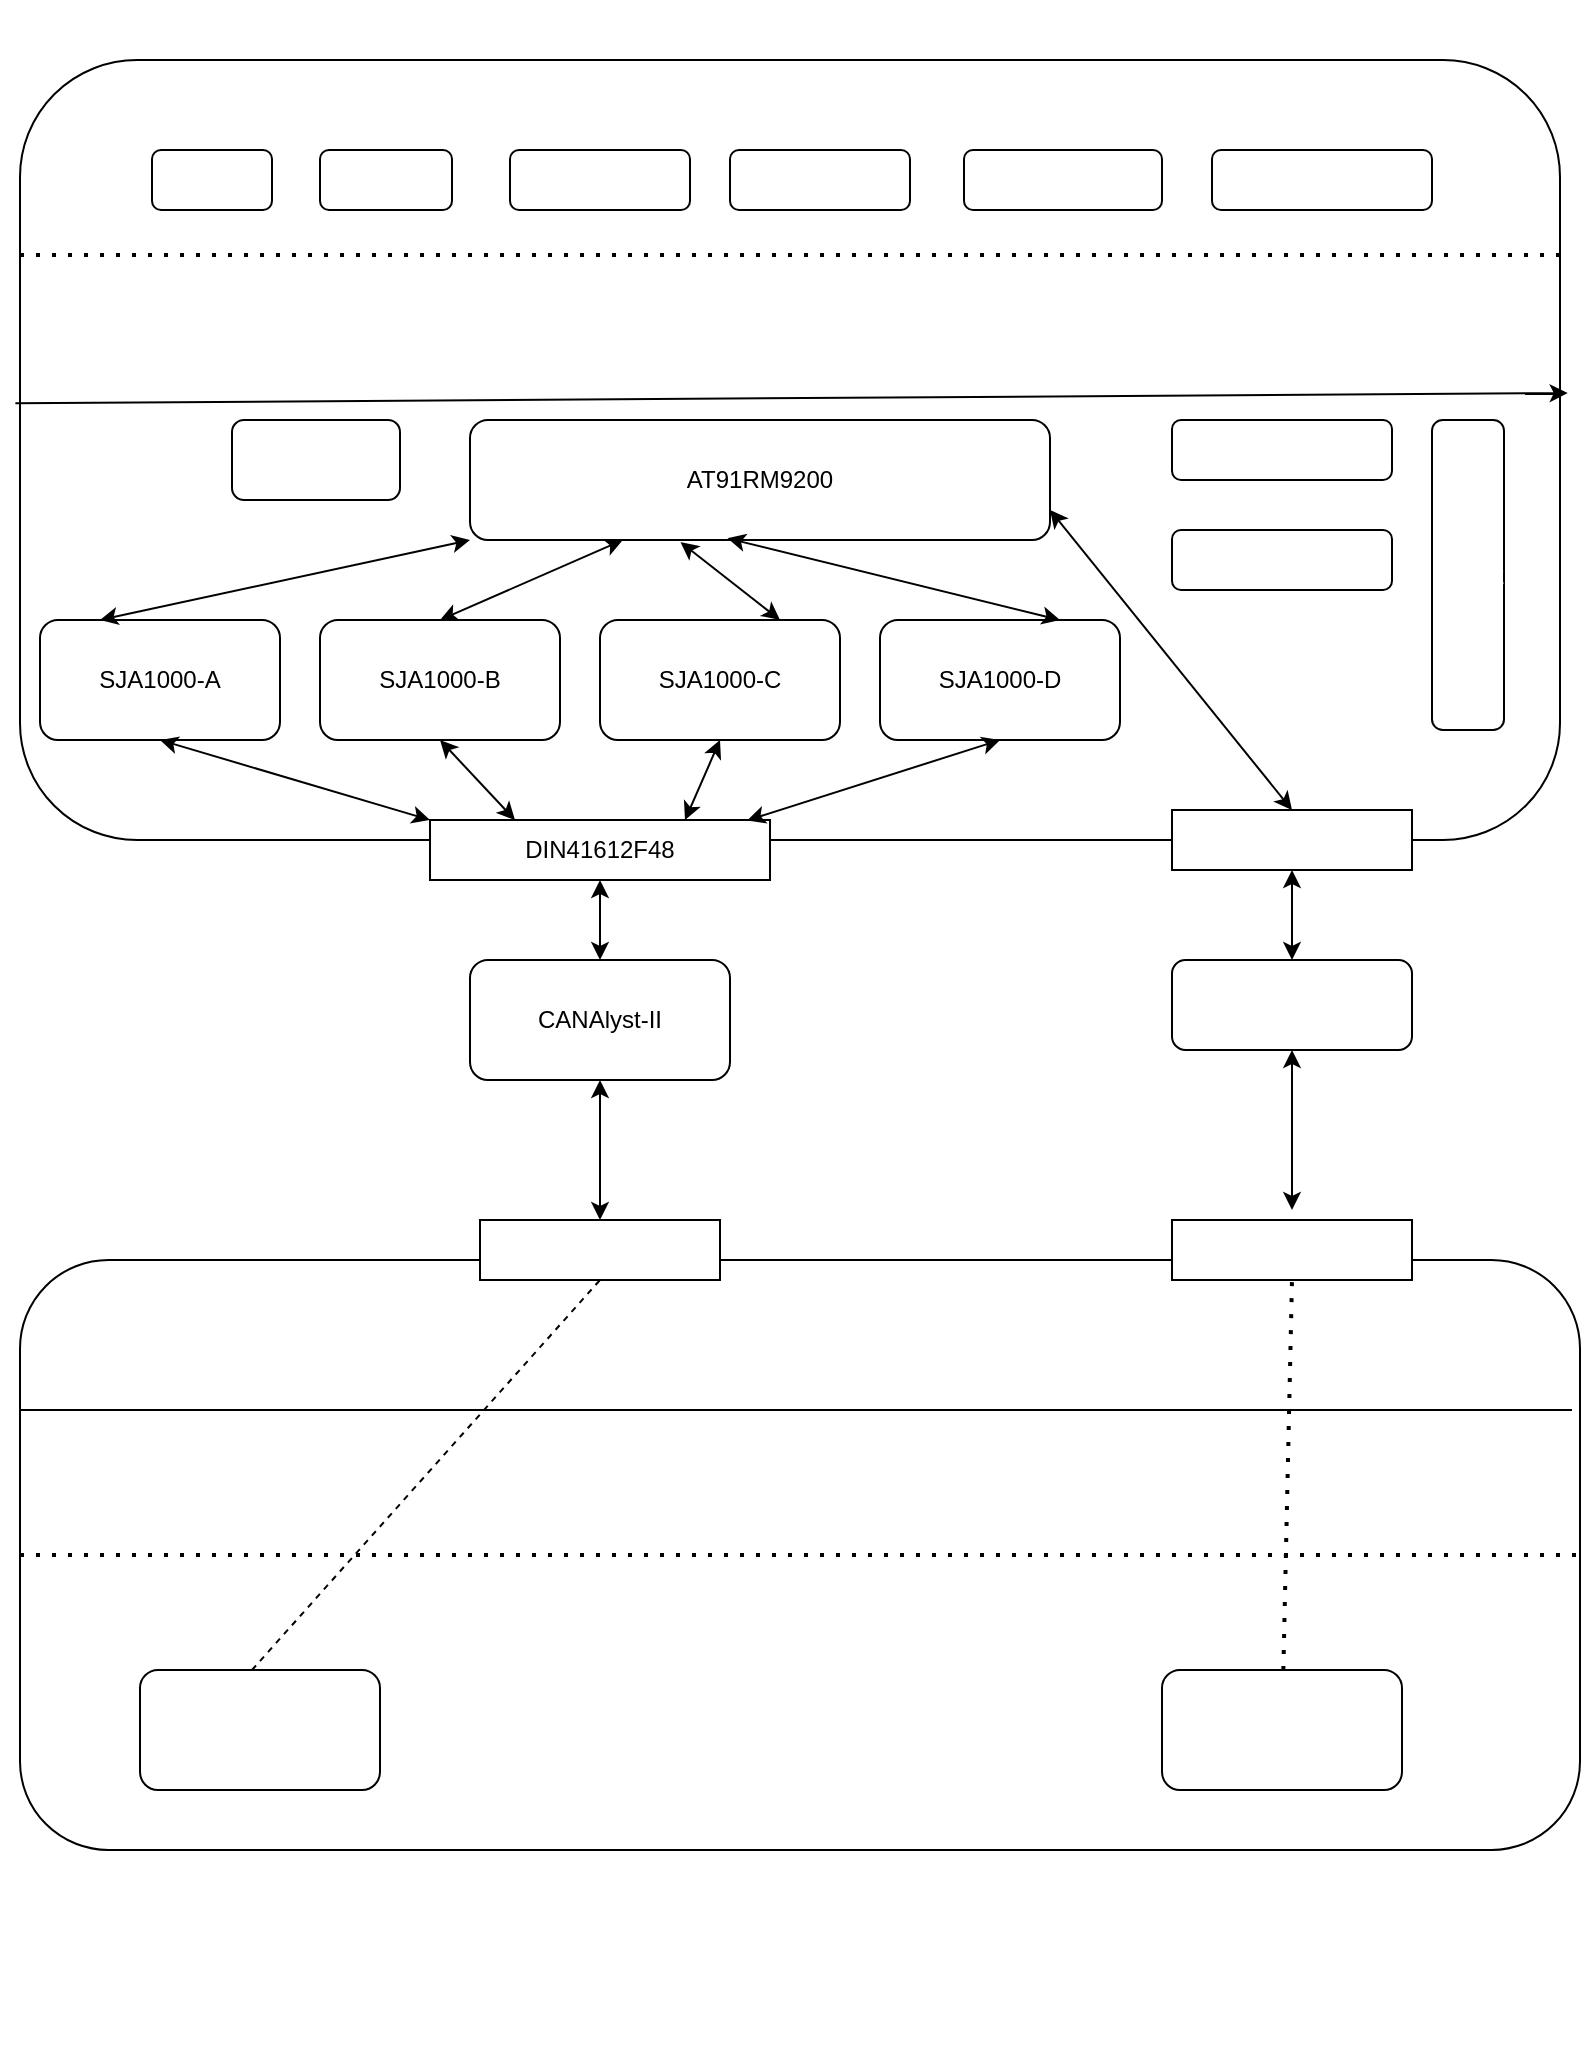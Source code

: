 <mxfile>
    <diagram id="JnSn8dl_iS-6wtLNGZJg" name="Page-1">
        <mxGraphModel dx="760" dy="391" grid="1" gridSize="10" guides="1" tooltips="1" connect="1" arrows="1" fold="1" page="1" pageScale="1" pageWidth="827" pageHeight="1169" math="0" shadow="0">
            <root>
                <mxCell id="0"/>
                <mxCell id="1" parent="0"/>
                <mxCell id="9" value="" style="rounded=1;whiteSpace=wrap;html=1;" parent="1" vertex="1">
                    <mxGeometry x="24" y="85" width="770" height="390" as="geometry"/>
                </mxCell>
                <mxCell id="5" value="AT91RM9200" style="rounded=1;whiteSpace=wrap;html=1;" parent="1" vertex="1">
                    <mxGeometry x="249" y="265" width="290" height="60" as="geometry"/>
                </mxCell>
                <mxCell id="2" value="SJA1000-A" style="rounded=1;whiteSpace=wrap;html=1;" parent="1" vertex="1">
                    <mxGeometry x="34" y="365" width="120" height="60" as="geometry"/>
                </mxCell>
                <mxCell id="4" value="SJA1000-B" style="rounded=1;whiteSpace=wrap;html=1;" parent="1" vertex="1">
                    <mxGeometry x="174" y="365" width="120" height="60" as="geometry"/>
                </mxCell>
                <mxCell id="6" value="SJA1000-D" style="rounded=1;whiteSpace=wrap;html=1;" parent="1" vertex="1">
                    <mxGeometry x="454" y="365" width="120" height="60" as="geometry"/>
                </mxCell>
                <mxCell id="7" value="SJA1000-C" style="rounded=1;whiteSpace=wrap;html=1;" parent="1" vertex="1">
                    <mxGeometry x="314" y="365" width="120" height="60" as="geometry"/>
                </mxCell>
                <mxCell id="8" value="CANAlyst-II" style="rounded=1;whiteSpace=wrap;html=1;" parent="1" vertex="1">
                    <mxGeometry x="249" y="535" width="130" height="60" as="geometry"/>
                </mxCell>
                <mxCell id="12" value="DIN41612F48" style="rounded=0;whiteSpace=wrap;html=1;" parent="1" vertex="1">
                    <mxGeometry x="229" y="465" width="170" height="30" as="geometry"/>
                </mxCell>
                <mxCell id="13" value="" style="endArrow=classic;startArrow=classic;html=1;fontColor=#FFFFFF;entryX=0.5;entryY=1;entryDx=0;entryDy=0;exitX=0;exitY=0;exitDx=0;exitDy=0;" parent="1" source="12" target="2" edge="1">
                    <mxGeometry width="50" height="50" relative="1" as="geometry">
                        <mxPoint x="74" y="495" as="sourcePoint"/>
                        <mxPoint x="124" y="445" as="targetPoint"/>
                    </mxGeometry>
                </mxCell>
                <mxCell id="14" value="" style="endArrow=classic;startArrow=classic;html=1;fontColor=#FFFFFF;entryX=0.5;entryY=1;entryDx=0;entryDy=0;exitX=0.25;exitY=0;exitDx=0;exitDy=0;" parent="1" source="12" target="4" edge="1">
                    <mxGeometry width="50" height="50" relative="1" as="geometry">
                        <mxPoint x="124" y="545" as="sourcePoint"/>
                        <mxPoint x="174" y="495" as="targetPoint"/>
                    </mxGeometry>
                </mxCell>
                <mxCell id="15" value="" style="endArrow=classic;startArrow=classic;html=1;fontColor=#FFFFFF;entryX=0.5;entryY=1;entryDx=0;entryDy=0;exitX=0.75;exitY=0;exitDx=0;exitDy=0;" parent="1" source="12" target="7" edge="1">
                    <mxGeometry width="50" height="50" relative="1" as="geometry">
                        <mxPoint x="454" y="595" as="sourcePoint"/>
                        <mxPoint x="504" y="545" as="targetPoint"/>
                    </mxGeometry>
                </mxCell>
                <mxCell id="16" value="" style="endArrow=classic;startArrow=classic;html=1;fontColor=#FFFFFF;entryX=0.5;entryY=1;entryDx=0;entryDy=0;exitX=0.933;exitY=0.007;exitDx=0;exitDy=0;exitPerimeter=0;" parent="1" source="12" target="6" edge="1">
                    <mxGeometry width="50" height="50" relative="1" as="geometry">
                        <mxPoint x="444" y="645" as="sourcePoint"/>
                        <mxPoint x="494" y="595" as="targetPoint"/>
                    </mxGeometry>
                </mxCell>
                <mxCell id="18" value="" style="endArrow=classic;startArrow=classic;html=1;fontColor=#FFFFFF;exitX=0.5;exitY=0;exitDx=0;exitDy=0;entryX=0.5;entryY=1;entryDx=0;entryDy=0;" parent="1" source="8" target="12" edge="1">
                    <mxGeometry width="50" height="50" relative="1" as="geometry">
                        <mxPoint x="274" y="545" as="sourcePoint"/>
                        <mxPoint x="324" y="495" as="targetPoint"/>
                    </mxGeometry>
                </mxCell>
                <mxCell id="19" value="" style="rounded=1;whiteSpace=wrap;html=1;fontColor=#FFFFFF;" parent="1" vertex="1">
                    <mxGeometry x="24" y="685" width="780" height="295" as="geometry"/>
                </mxCell>
                <mxCell id="20" value="USB" style="rounded=0;whiteSpace=wrap;html=1;fontColor=#FFFFFF;" parent="1" vertex="1">
                    <mxGeometry x="254" y="665" width="120" height="30" as="geometry"/>
                </mxCell>
                <mxCell id="22" value="" style="endArrow=classic;startArrow=classic;html=1;fontColor=#FFFFFF;entryX=0.5;entryY=1;entryDx=0;entryDy=0;exitX=0.5;exitY=0;exitDx=0;exitDy=0;" parent="1" source="20" target="8" edge="1">
                    <mxGeometry width="50" height="50" relative="1" as="geometry">
                        <mxPoint x="284" y="665" as="sourcePoint"/>
                        <mxPoint x="334" y="615" as="targetPoint"/>
                    </mxGeometry>
                </mxCell>
                <mxCell id="23" value="FPGA" style="rounded=1;whiteSpace=wrap;html=1;fontColor=#FFFFFF;" parent="1" vertex="1">
                    <mxGeometry x="130" y="265" width="84" height="40" as="geometry"/>
                </mxCell>
                <mxCell id="24" value="NOR Flash" style="rounded=1;whiteSpace=wrap;html=1;fontColor=#FFFFFF;" parent="1" vertex="1">
                    <mxGeometry x="600" y="265" width="110" height="30" as="geometry"/>
                </mxCell>
                <mxCell id="25" value="RAM" style="rounded=1;whiteSpace=wrap;html=1;fontColor=#FFFFFF;" parent="1" vertex="1">
                    <mxGeometry x="600" y="320" width="110" height="30" as="geometry"/>
                </mxCell>
                <mxCell id="29" value="ETHx2" style="rounded=1;whiteSpace=wrap;html=1;fontColor=#FFFFFF;" parent="1" vertex="1">
                    <mxGeometry x="730" y="265" width="36" height="155" as="geometry"/>
                </mxCell>
                <mxCell id="35" value="" style="endArrow=classic;startArrow=classic;html=1;fontColor=#FFFFFF;entryX=0;entryY=1;entryDx=0;entryDy=0;exitX=0.25;exitY=0;exitDx=0;exitDy=0;" parent="1" source="2" target="5" edge="1">
                    <mxGeometry width="50" height="50" relative="1" as="geometry">
                        <mxPoint x="80" y="380" as="sourcePoint"/>
                        <mxPoint x="130" y="330" as="targetPoint"/>
                    </mxGeometry>
                </mxCell>
                <mxCell id="36" value="" style="endArrow=classic;startArrow=classic;html=1;fontColor=#FFFFFF;exitX=0.5;exitY=0;exitDx=0;exitDy=0;" parent="1" source="4" target="5" edge="1">
                    <mxGeometry width="50" height="50" relative="1" as="geometry">
                        <mxPoint x="110" y="590" as="sourcePoint"/>
                        <mxPoint x="160" y="540" as="targetPoint"/>
                    </mxGeometry>
                </mxCell>
                <mxCell id="37" value="" style="endArrow=classic;startArrow=classic;html=1;fontColor=#FFFFFF;entryX=0.444;entryY=0.986;entryDx=0;entryDy=0;entryPerimeter=0;exitX=0.75;exitY=0;exitDx=0;exitDy=0;" parent="1" source="6" target="5" edge="1">
                    <mxGeometry width="50" height="50" relative="1" as="geometry">
                        <mxPoint x="410" y="390" as="sourcePoint"/>
                        <mxPoint x="460" y="340" as="targetPoint"/>
                    </mxGeometry>
                </mxCell>
                <mxCell id="38" value="" style="endArrow=classic;startArrow=classic;html=1;fontColor=#FFFFFF;exitX=0.75;exitY=0;exitDx=0;exitDy=0;entryX=0.363;entryY=1.018;entryDx=0;entryDy=0;entryPerimeter=0;" parent="1" source="7" target="5" edge="1">
                    <mxGeometry width="50" height="50" relative="1" as="geometry">
                        <mxPoint x="380" y="410" as="sourcePoint"/>
                        <mxPoint x="380" y="330" as="targetPoint"/>
                    </mxGeometry>
                </mxCell>
                <mxCell id="41" value="" style="endArrow=classic;startArrow=classic;html=1;fontColor=#FFFFFF;entryX=1;entryY=0.75;entryDx=0;entryDy=0;exitX=0.5;exitY=0;exitDx=0;exitDy=0;" parent="1" source="42" target="5" edge="1">
                    <mxGeometry width="50" height="50" relative="1" as="geometry">
                        <mxPoint x="670" y="460" as="sourcePoint"/>
                        <mxPoint x="630" y="540" as="targetPoint"/>
                    </mxGeometry>
                </mxCell>
                <mxCell id="42" value="DEBUG_COM" style="rounded=0;whiteSpace=wrap;html=1;fontColor=#FFFFFF;" parent="1" vertex="1">
                    <mxGeometry x="600" y="460" width="120" height="30" as="geometry"/>
                </mxCell>
                <mxCell id="43" value="USB" style="rounded=0;whiteSpace=wrap;html=1;fontColor=#FFFFFF;" parent="1" vertex="1">
                    <mxGeometry x="600" y="665" width="120" height="30" as="geometry"/>
                </mxCell>
                <mxCell id="44" value="" style="endArrow=classic;startArrow=classic;html=1;fontColor=#FFFFFF;entryX=0.5;entryY=1;entryDx=0;entryDy=0;exitX=0.5;exitY=0;exitDx=0;exitDy=0;" parent="1" source="47" target="42" edge="1">
                    <mxGeometry width="50" height="50" relative="1" as="geometry">
                        <mxPoint x="660" y="660" as="sourcePoint"/>
                        <mxPoint x="690" y="590" as="targetPoint"/>
                    </mxGeometry>
                </mxCell>
                <mxCell id="47" value="&lt;div&gt;&lt;br&gt;&lt;/div&gt;&lt;div&gt;&lt;span style=&quot;background-color: initial;&quot;&gt;Silicon Labs CP210x USB to UART Bridge&lt;/span&gt;&lt;br&gt;&lt;/div&gt;&lt;div&gt;&lt;br&gt;&lt;/div&gt;" style="rounded=1;whiteSpace=wrap;html=1;fontColor=#FFFFFF;" parent="1" vertex="1">
                    <mxGeometry x="600" y="535" width="120" height="45" as="geometry"/>
                </mxCell>
                <mxCell id="49" value="" style="endArrow=classic;startArrow=classic;html=1;fontColor=#FFFFFF;entryX=0.5;entryY=1;entryDx=0;entryDy=0;" parent="1" target="47" edge="1">
                    <mxGeometry width="50" height="50" relative="1" as="geometry">
                        <mxPoint x="660" y="660" as="sourcePoint"/>
                        <mxPoint x="520" y="580" as="targetPoint"/>
                    </mxGeometry>
                </mxCell>
                <mxCell id="53" style="edgeStyle=none;html=1;exitX=-0.003;exitY=0.44;exitDx=0;exitDy=0;entryX=1.005;entryY=0.427;entryDx=0;entryDy=0;entryPerimeter=0;fontColor=#FFFFFF;exitPerimeter=0;" parent="1" source="9" target="9" edge="1">
                    <mxGeometry relative="1" as="geometry"/>
                </mxCell>
                <mxCell id="54" value="硬件" style="text;html=1;strokeColor=none;fillColor=none;align=center;verticalAlign=middle;whiteSpace=wrap;rounded=0;fontColor=#FFFFFF;" parent="1" vertex="1">
                    <mxGeometry x="24" y="260" width="60" height="30" as="geometry"/>
                </mxCell>
                <mxCell id="55" value="软件" style="text;html=1;strokeColor=none;fillColor=none;align=center;verticalAlign=middle;whiteSpace=wrap;rounded=0;fontColor=#FFFFFF;" parent="1" vertex="1">
                    <mxGeometry x="24" y="220" width="60" height="30" as="geometry"/>
                </mxCell>
                <mxCell id="56" value="" style="endArrow=none;dashed=1;html=1;dashPattern=1 3;strokeWidth=2;fontColor=#FFFFFF;exitX=0;exitY=0.25;exitDx=0;exitDy=0;entryX=1;entryY=0.25;entryDx=0;entryDy=0;" parent="1" source="9" target="9" edge="1">
                    <mxGeometry width="50" height="50" relative="1" as="geometry">
                        <mxPoint x="230" y="230" as="sourcePoint"/>
                        <mxPoint x="280" y="180" as="targetPoint"/>
                    </mxGeometry>
                </mxCell>
                <mxCell id="57" value="&lt;font style=&quot;font-size: 17px;&quot;&gt;Linux内核（子系统/驱动）&lt;/font&gt;" style="text;html=1;strokeColor=none;fillColor=none;align=center;verticalAlign=middle;whiteSpace=wrap;rounded=0;fontColor=#FFFFFF;" parent="1" vertex="1">
                    <mxGeometry x="274" y="200" width="256" height="50" as="geometry"/>
                </mxCell>
                <mxCell id="61" value="内核空间" style="text;html=1;strokeColor=none;fillColor=none;align=center;verticalAlign=middle;whiteSpace=wrap;rounded=0;fontColor=#FFFFFF;" parent="1" vertex="1">
                    <mxGeometry x="24" y="180" width="60" height="30" as="geometry"/>
                </mxCell>
                <mxCell id="62" value="用户空间" style="text;html=1;strokeColor=none;fillColor=none;align=center;verticalAlign=middle;whiteSpace=wrap;rounded=0;fontColor=#FFFFFF;" parent="1" vertex="1">
                    <mxGeometry x="24" y="150" width="60" height="30" as="geometry"/>
                </mxCell>
                <mxCell id="63" value="软件" style="text;html=1;strokeColor=none;fillColor=none;align=center;verticalAlign=middle;whiteSpace=wrap;rounded=0;fontColor=#FFFFFF;" parent="1" vertex="1">
                    <mxGeometry x="24" y="760" width="60" height="30" as="geometry"/>
                </mxCell>
                <mxCell id="64" value="硬件" style="text;html=1;strokeColor=none;fillColor=none;align=center;verticalAlign=middle;whiteSpace=wrap;rounded=0;fontColor=#FFFFFF;" parent="1" vertex="1">
                    <mxGeometry x="24" y="730" width="60" height="30" as="geometry"/>
                </mxCell>
                <mxCell id="65" value="应用" style="text;html=1;strokeColor=none;fillColor=none;align=center;verticalAlign=middle;whiteSpace=wrap;rounded=0;fontColor=#FFFFFF;" parent="1" vertex="1">
                    <mxGeometry x="24" y="840" width="60" height="30" as="geometry"/>
                </mxCell>
                <mxCell id="67" value="" style="endArrow=none;html=1;fontSize=19;fontColor=#FFFFFF;exitX=0;exitY=1;exitDx=0;exitDy=0;" parent="1" source="64" edge="1">
                    <mxGeometry width="50" height="50" relative="1" as="geometry">
                        <mxPoint x="140" y="820" as="sourcePoint"/>
                        <mxPoint x="800" y="760" as="targetPoint"/>
                    </mxGeometry>
                </mxCell>
                <mxCell id="68" value="" style="endArrow=none;dashed=1;html=1;dashPattern=1 3;strokeWidth=2;fontSize=19;fontColor=#FFFFFF;exitX=0;exitY=0.5;exitDx=0;exitDy=0;entryX=1;entryY=0.5;entryDx=0;entryDy=0;" parent="1" source="19" target="19" edge="1">
                    <mxGeometry width="50" height="50" relative="1" as="geometry">
                        <mxPoint x="280" y="880" as="sourcePoint"/>
                        <mxPoint x="330" y="830" as="targetPoint"/>
                    </mxGeometry>
                </mxCell>
                <mxCell id="69" value="系统" style="text;html=1;strokeColor=none;fillColor=none;align=center;verticalAlign=middle;whiteSpace=wrap;rounded=0;fontColor=#FFFFFF;" parent="1" vertex="1">
                    <mxGeometry x="24" y="810" width="60" height="30" as="geometry"/>
                </mxCell>
                <mxCell id="70" value="Windows&amp;nbsp;" style="text;html=1;strokeColor=none;fillColor=none;align=center;verticalAlign=middle;whiteSpace=wrap;rounded=0;fontSize=19;fontColor=#FFFFFF;" parent="1" vertex="1">
                    <mxGeometry x="304" y="770" width="256" height="60" as="geometry"/>
                </mxCell>
                <mxCell id="71" value="CANPRO协议分析平台" style="rounded=1;whiteSpace=wrap;html=1;fontSize=19;fontColor=#FFFFFF;" parent="1" vertex="1">
                    <mxGeometry x="84" y="890" width="120" height="60" as="geometry"/>
                </mxCell>
                <mxCell id="72" value="超级终端" style="rounded=1;whiteSpace=wrap;html=1;fontSize=19;fontColor=#FFFFFF;" parent="1" vertex="1">
                    <mxGeometry x="595" y="890" width="120" height="60" as="geometry"/>
                </mxCell>
                <mxCell id="75" value="" style="endArrow=none;dashed=1;html=1;fontSize=19;fontColor=#FFFFFF;entryX=0.5;entryY=1;entryDx=0;entryDy=0;" parent="1" target="20" edge="1">
                    <mxGeometry width="50" height="50" relative="1" as="geometry">
                        <mxPoint x="140" y="890" as="sourcePoint"/>
                        <mxPoint x="190" y="840" as="targetPoint"/>
                    </mxGeometry>
                </mxCell>
                <mxCell id="76" value="" style="endArrow=none;dashed=1;html=1;dashPattern=1 3;strokeWidth=2;fontSize=19;fontColor=#FFFFFF;entryX=0.5;entryY=1;entryDx=0;entryDy=0;" parent="1" source="72" target="43" edge="1">
                    <mxGeometry width="50" height="50" relative="1" as="geometry">
                        <mxPoint x="630" y="860" as="sourcePoint"/>
                        <mxPoint x="680" y="810" as="targetPoint"/>
                    </mxGeometry>
                </mxCell>
                <mxCell id="80" value="DEC Borad" style="text;html=1;strokeColor=none;fillColor=none;align=center;verticalAlign=middle;whiteSpace=wrap;rounded=0;fontSize=19;fontColor=#FFFFFF;" parent="1" vertex="1">
                    <mxGeometry x="14" y="55" width="116" height="30" as="geometry"/>
                </mxCell>
                <mxCell id="81" value="Windows PC" style="text;html=1;strokeColor=none;fillColor=none;align=center;verticalAlign=middle;whiteSpace=wrap;rounded=0;fontSize=19;fontColor=#FFFFFF;" parent="1" vertex="1">
                    <mxGeometry x="20" y="980" width="130" height="40" as="geometry"/>
                </mxCell>
                <mxCell id="84" value="ip" style="rounded=1;whiteSpace=wrap;html=1;fontSize=17;fontColor=#FFFFFF;" parent="1" vertex="1">
                    <mxGeometry x="174" y="130" width="66" height="30" as="geometry"/>
                </mxCell>
                <mxCell id="85" value="cansend" style="rounded=1;whiteSpace=wrap;html=1;fontSize=17;fontColor=#FFFFFF;" parent="1" vertex="1">
                    <mxGeometry x="269" y="130" width="90" height="30" as="geometry"/>
                </mxCell>
                <mxCell id="86" value="sh" style="rounded=1;whiteSpace=wrap;html=1;fontSize=17;fontColor=#FFFFFF;" parent="1" vertex="1">
                    <mxGeometry x="90" y="130" width="60" height="30" as="geometry"/>
                </mxCell>
                <mxCell id="87" value="canecho" style="rounded=1;whiteSpace=wrap;html=1;fontSize=17;fontColor=#FFFFFF;" parent="1" vertex="1">
                    <mxGeometry x="379" y="130" width="90" height="30" as="geometry"/>
                </mxCell>
                <mxCell id="88" value="candump" style="rounded=1;whiteSpace=wrap;html=1;fontSize=17;fontColor=#FFFFFF;" parent="1" vertex="1">
                    <mxGeometry x="496" y="130" width="99" height="30" as="geometry"/>
                </mxCell>
                <mxCell id="89" value="cansequence" style="rounded=1;whiteSpace=wrap;html=1;fontSize=17;fontColor=#FFFFFF;" parent="1" vertex="1">
                    <mxGeometry x="620" y="130" width="110" height="30" as="geometry"/>
                </mxCell>
                <mxCell id="91" value="DEC板子CAN通信硬件关系图示" style="text;html=1;strokeColor=none;fillColor=none;align=center;verticalAlign=middle;whiteSpace=wrap;rounded=0;fontSize=17;fontColor=#FFFFFF;" parent="1" vertex="1">
                    <mxGeometry x="240" y="1040" width="320" height="40" as="geometry"/>
                </mxCell>
            </root>
        </mxGraphModel>
    </diagram>
</mxfile>